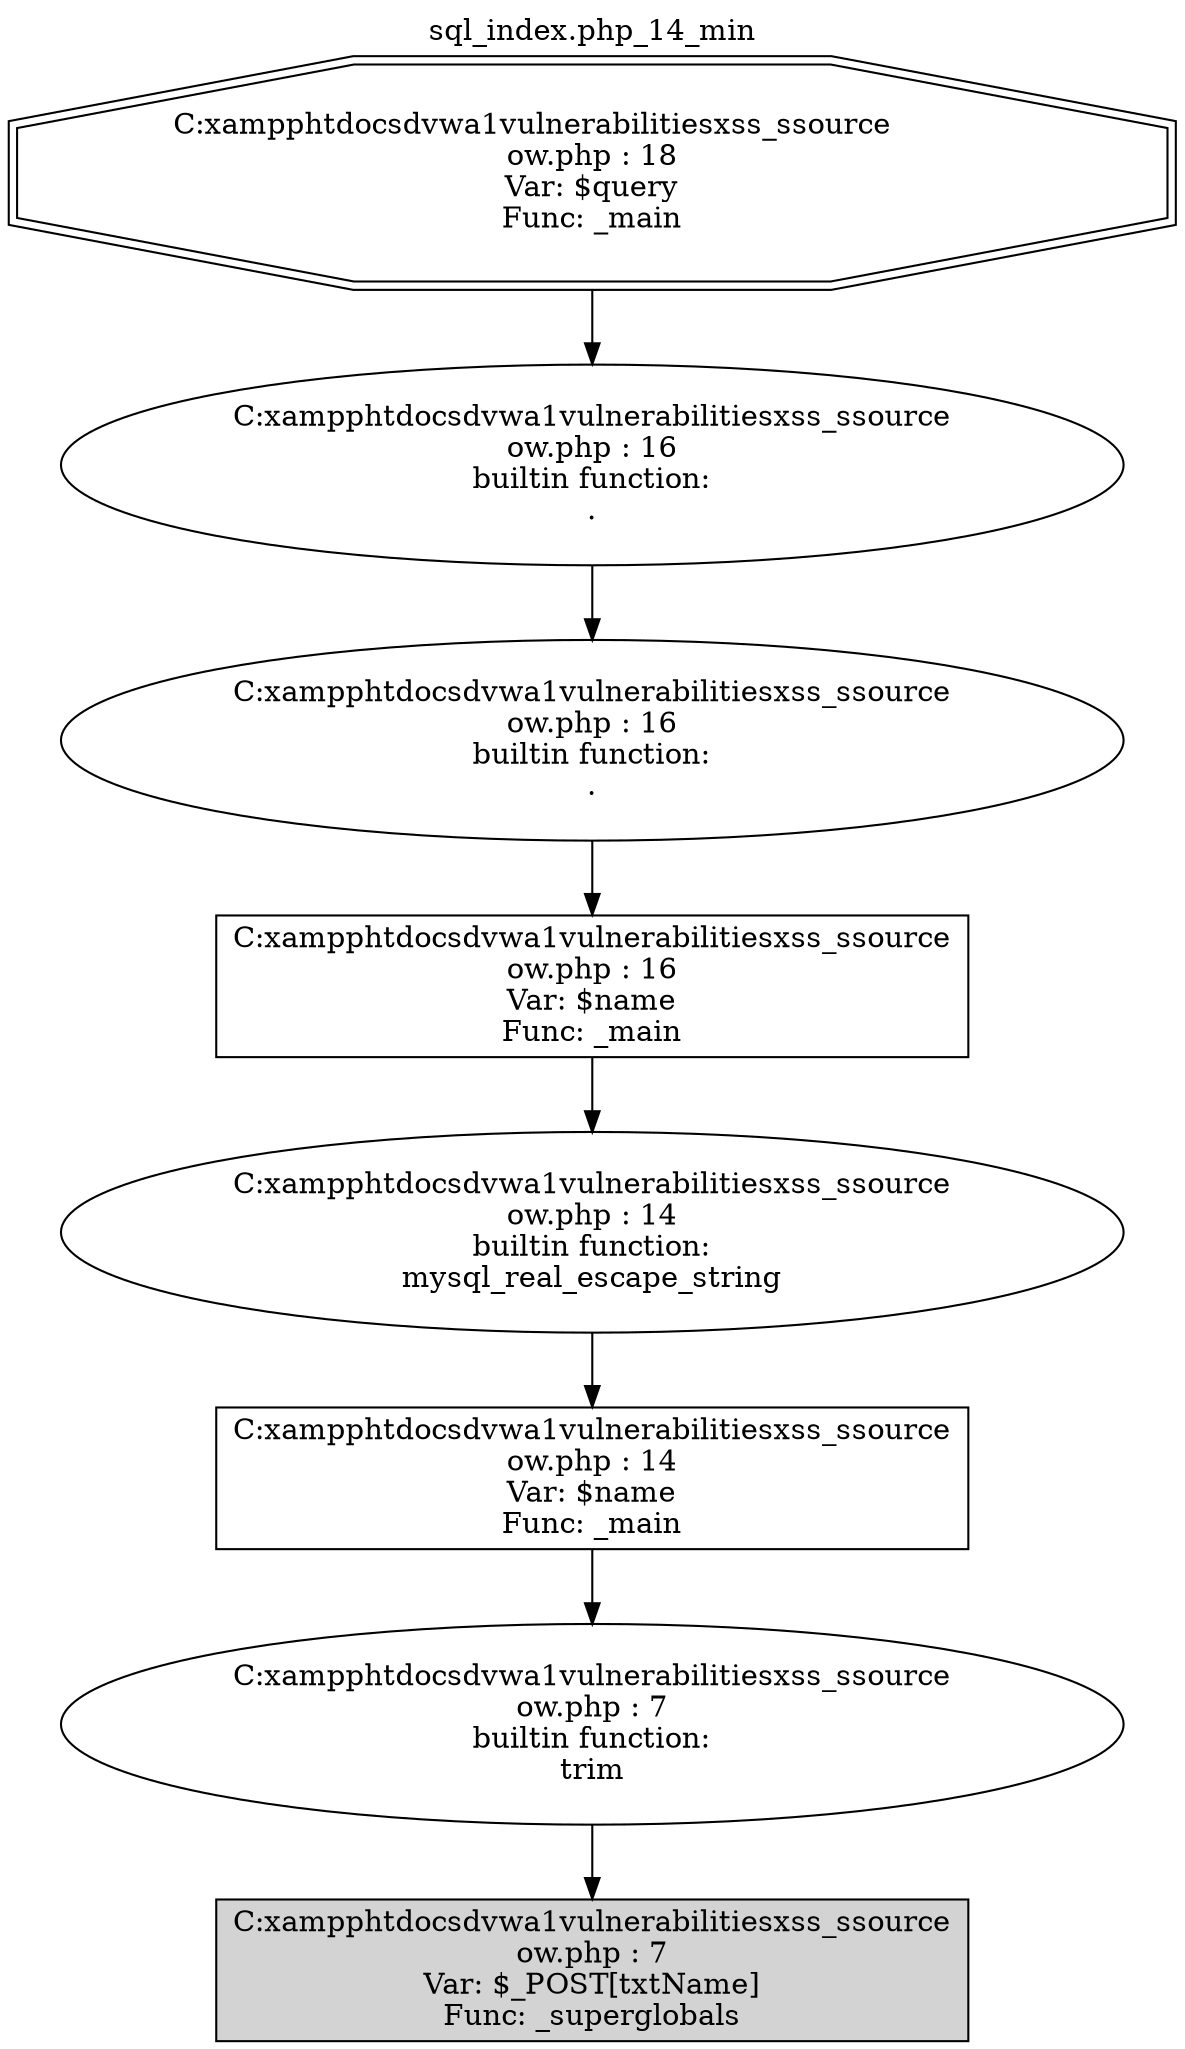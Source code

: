 digraph cfg {
  label="sql_index.php_14_min";
  labelloc=t;
  n1 [shape=doubleoctagon, label="C:\xampp\htdocs\dvwa1\vulnerabilities\xss_s\source\low.php : 18\nVar: $query\nFunc: _main\n"];
  n2 [shape=ellipse, label="C:\xampp\htdocs\dvwa1\vulnerabilities\xss_s\source\low.php : 16\nbuiltin function:\n.\n"];
  n3 [shape=ellipse, label="C:\xampp\htdocs\dvwa1\vulnerabilities\xss_s\source\low.php : 16\nbuiltin function:\n.\n"];
  n4 [shape=box, label="C:\xampp\htdocs\dvwa1\vulnerabilities\xss_s\source\low.php : 16\nVar: $name\nFunc: _main\n"];
  n5 [shape=ellipse, label="C:\xampp\htdocs\dvwa1\vulnerabilities\xss_s\source\low.php : 14\nbuiltin function:\nmysql_real_escape_string\n"];
  n6 [shape=box, label="C:\xampp\htdocs\dvwa1\vulnerabilities\xss_s\source\low.php : 14\nVar: $name\nFunc: _main\n"];
  n7 [shape=ellipse, label="C:\xampp\htdocs\dvwa1\vulnerabilities\xss_s\source\low.php : 7\nbuiltin function:\ntrim\n"];
  n8 [shape=box, label="C:\xampp\htdocs\dvwa1\vulnerabilities\xss_s\source\low.php : 7\nVar: $_POST[txtName]\nFunc: _superglobals\n",style=filled];
  n1 -> n2;
  n2 -> n3;
  n3 -> n4;
  n4 -> n5;
  n5 -> n6;
  n6 -> n7;
  n7 -> n8;
}
